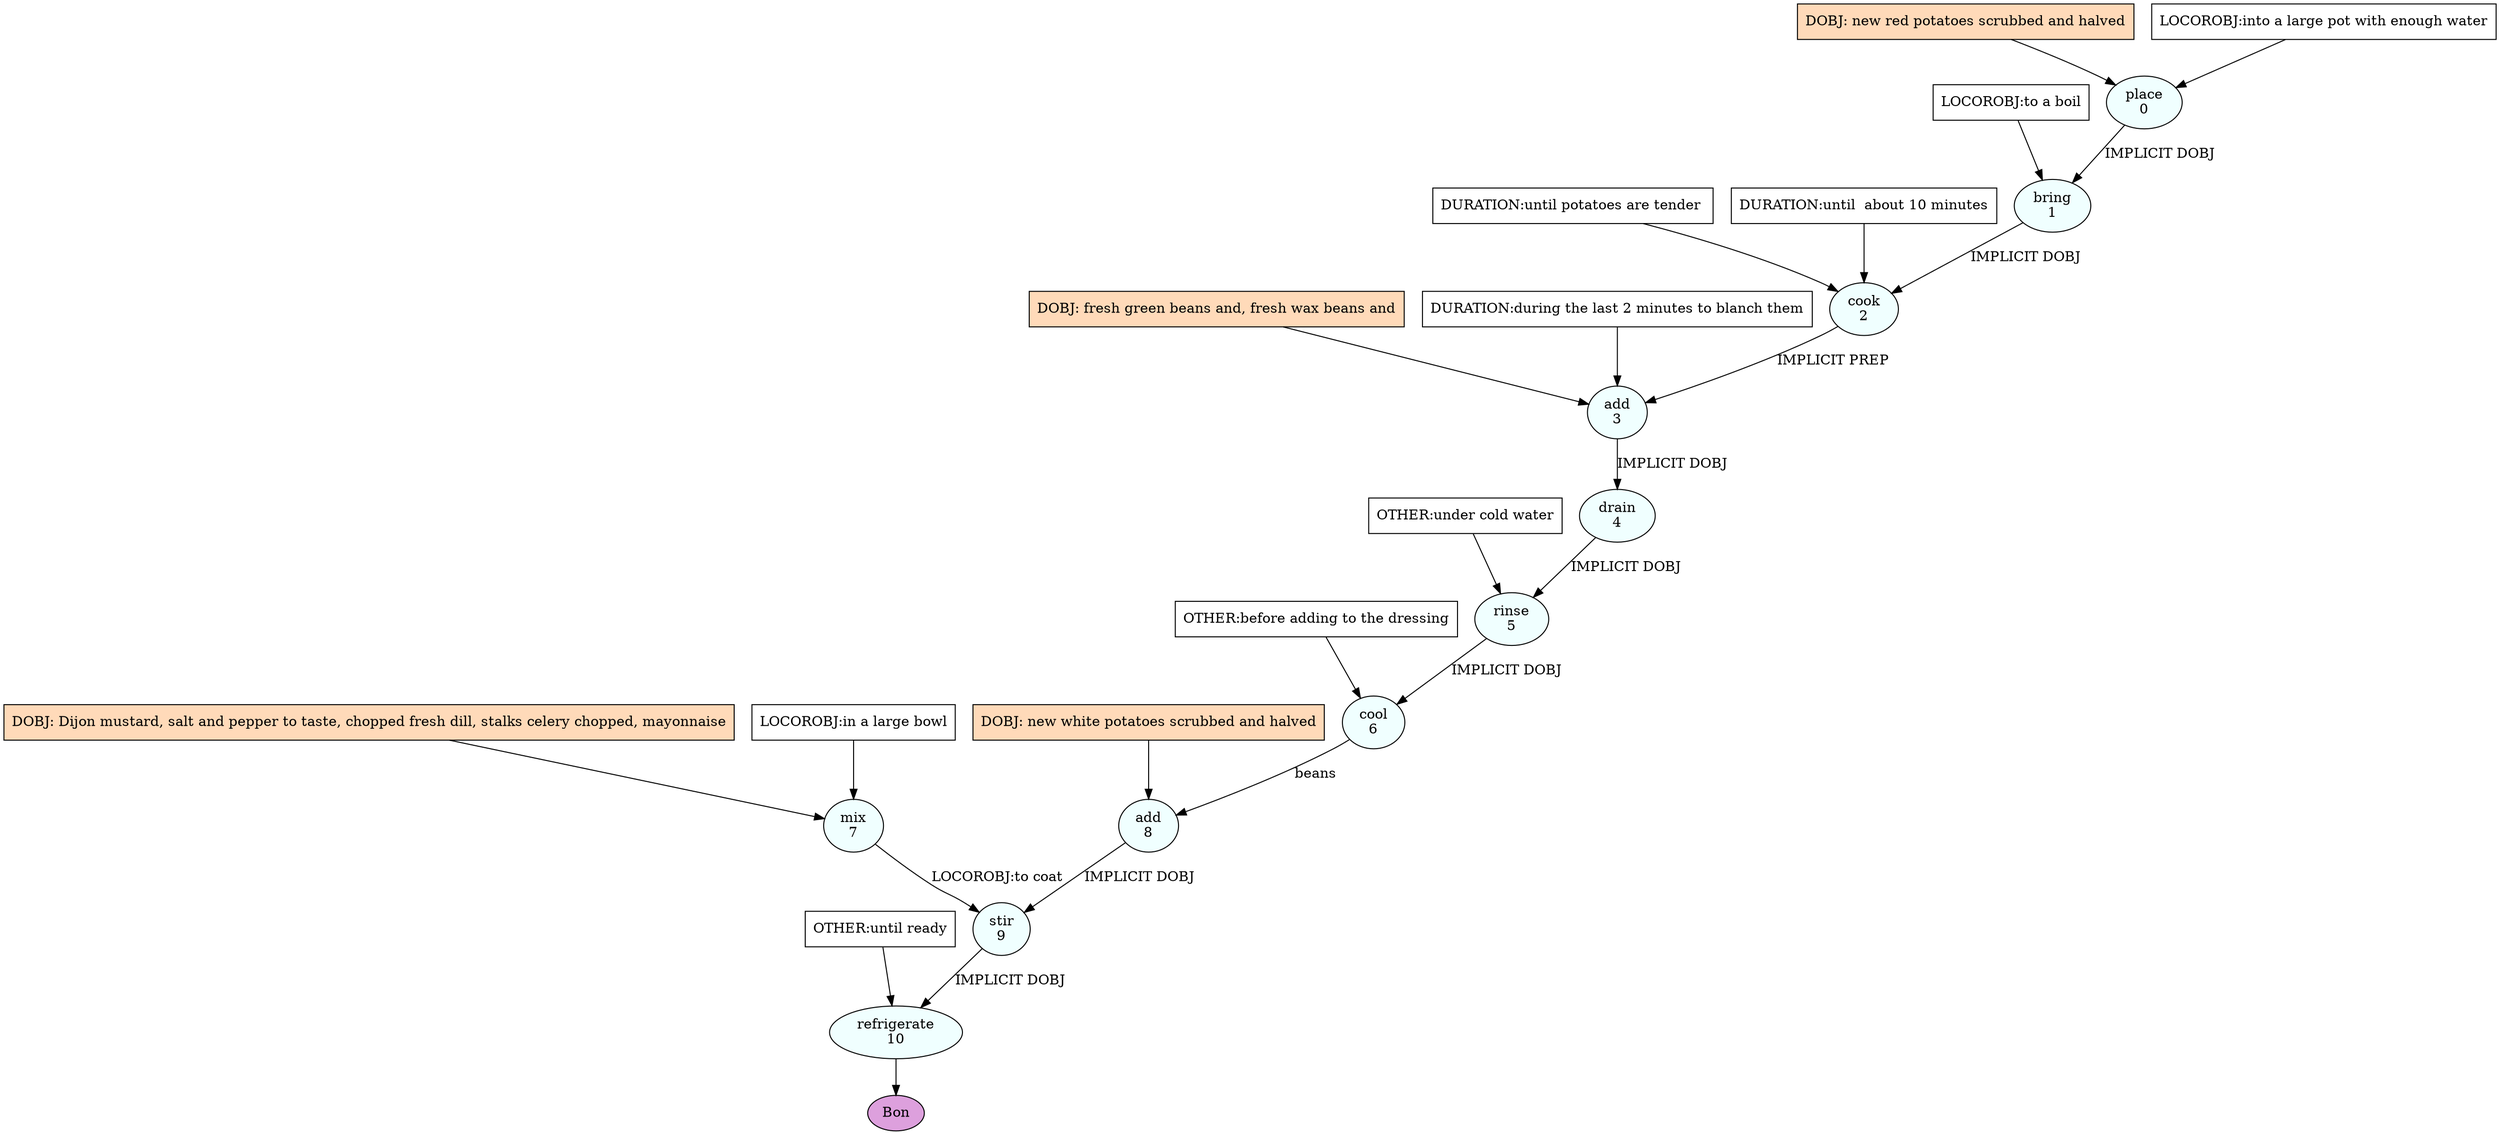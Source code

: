 digraph recipe {
E0[label="place
0", shape=oval, style=filled, fillcolor=azure]
E1[label="bring
1", shape=oval, style=filled, fillcolor=azure]
E2[label="cook
2", shape=oval, style=filled, fillcolor=azure]
E3[label="add
3", shape=oval, style=filled, fillcolor=azure]
E4[label="drain
4", shape=oval, style=filled, fillcolor=azure]
E5[label="rinse
5", shape=oval, style=filled, fillcolor=azure]
E6[label="cool
6", shape=oval, style=filled, fillcolor=azure]
E7[label="mix
7", shape=oval, style=filled, fillcolor=azure]
E8[label="add
8", shape=oval, style=filled, fillcolor=azure]
E9[label="stir
9", shape=oval, style=filled, fillcolor=azure]
E10[label="refrigerate
10", shape=oval, style=filled, fillcolor=azure]
D0[label="DOBJ: new red potatoes scrubbed and halved", shape=box, style=filled, fillcolor=peachpuff]
D0 -> E0
P0_0[label="LOCOROBJ:into a large pot with enough water", shape=box, style=filled, fillcolor=white]
P0_0 -> E0
D7[label="DOBJ: Dijon mustard, salt and pepper to taste, chopped fresh dill, stalks celery chopped, mayonnaise", shape=box, style=filled, fillcolor=peachpuff]
D7 -> E7
P7_0[label="LOCOROBJ:in a large bowl", shape=box, style=filled, fillcolor=white]
P7_0 -> E7
E0 -> E1 [label="IMPLICIT DOBJ"]
P1_0_0[label="LOCOROBJ:to a boil", shape=box, style=filled, fillcolor=white]
P1_0_0 -> E1
E1 -> E2 [label="IMPLICIT DOBJ"]
P2_0_0[label="DURATION:until potatoes are tender ", shape=box, style=filled, fillcolor=white]
P2_0_0 -> E2
P2_0_1[label="DURATION:until  about 10 minutes", shape=box, style=filled, fillcolor=white]
P2_0_1 -> E2
D3_ing[label="DOBJ: fresh green beans and, fresh wax beans and", shape=box, style=filled, fillcolor=peachpuff]
D3_ing -> E3
E2 -> E3 [label="IMPLICIT PREP"]
P3_1_0[label="DURATION:during the last 2 minutes to blanch them", shape=box, style=filled, fillcolor=white]
P3_1_0 -> E3
E3 -> E4 [label="IMPLICIT DOBJ"]
E4 -> E5 [label="IMPLICIT DOBJ"]
P5_0_0[label="OTHER:under cold water", shape=box, style=filled, fillcolor=white]
P5_0_0 -> E5
E5 -> E6 [label="IMPLICIT DOBJ"]
P6_0_0[label="OTHER:before adding to the dressing", shape=box, style=filled, fillcolor=white]
P6_0_0 -> E6
D8_ing[label="DOBJ: new white potatoes scrubbed and halved", shape=box, style=filled, fillcolor=peachpuff]
D8_ing -> E8
E6 -> E8 [label="beans"]
E8 -> E9 [label="IMPLICIT DOBJ"]
E7 -> E9 [label="LOCOROBJ:to coat"]
E9 -> E10 [label="IMPLICIT DOBJ"]
P10_0_0[label="OTHER:until ready", shape=box, style=filled, fillcolor=white]
P10_0_0 -> E10
EOR[label="Bon", shape=oval, style=filled, fillcolor=plum]
E10 -> EOR
}
